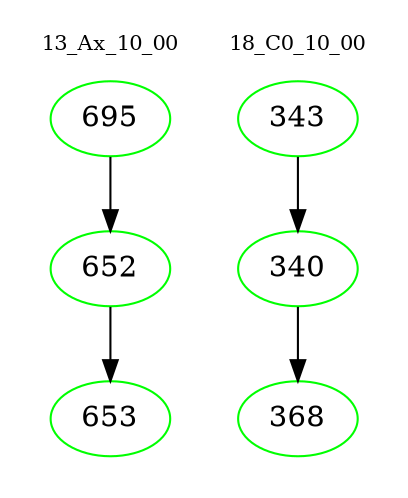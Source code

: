 digraph{
subgraph cluster_0 {
color = white
label = "13_Ax_10_00";
fontsize=10;
T0_695 [label="695", color="green"]
T0_695 -> T0_652 [color="black"]
T0_652 [label="652", color="green"]
T0_652 -> T0_653 [color="black"]
T0_653 [label="653", color="green"]
}
subgraph cluster_1 {
color = white
label = "18_C0_10_00";
fontsize=10;
T1_343 [label="343", color="green"]
T1_343 -> T1_340 [color="black"]
T1_340 [label="340", color="green"]
T1_340 -> T1_368 [color="black"]
T1_368 [label="368", color="green"]
}
}
